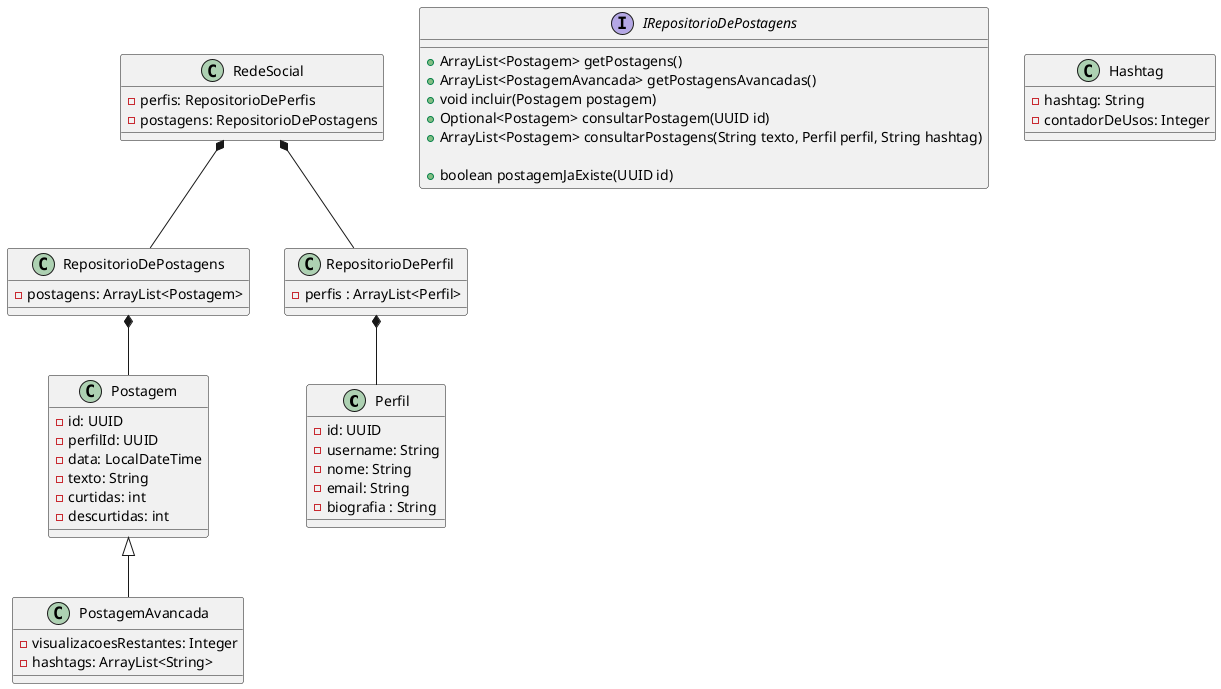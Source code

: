@startuml Rubi
class Perfil {

    -id: UUID
    -username: String
    -nome: String
    -email: String
    -biografia : String
}

class Postagem {

    -id: UUID
    -perfilId: UUID
    -data: LocalDateTime
    -texto: String
    -curtidas: int
    -descurtidas: int
}

class PostagemAvancada{

    -visualizacoesRestantes: Integer
    -hashtags: ArrayList<String>
}

interface IRepositorioDePostagens {

    +ArrayList<Postagem> getPostagens()


    +ArrayList<PostagemAvancada> getPostagensAvancadas()


    +void incluir(Postagem postagem) 


    +Optional<Postagem> consultarPostagem(UUID id)

    
    +ArrayList<Postagem> consultarPostagens(String texto, Perfil perfil, String hashtag)

    +boolean postagemJaExiste(UUID id)
}

class RepositorioDePostagens {
    -postagens: ArrayList<Postagem>
}

class RepositorioDePerfil {
    -perfis : ArrayList<Perfil>
}

class RedeSocial {
    -perfis: RepositorioDePerfis
    -postagens: RepositorioDePostagens
}

class Hashtag {
    -hashtag: String
    -contadorDeUsos: Integer
}

RedeSocial *-- RepositorioDePostagens
RedeSocial *-- RepositorioDePerfil
RepositorioDePostagens *-- Postagem
RepositorioDePerfil *-- Perfil
Postagem <|-- PostagemAvancada
@enduml